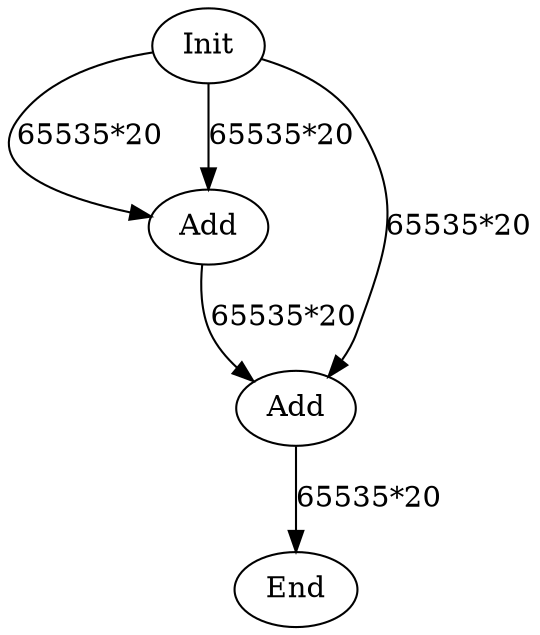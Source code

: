 digraph G {
Init[label="Init"];
Add0[label="Add"];
Add1[label="Add"];
End[label="End"];
Init -> Add0[label="65535*20"];
Init -> Add0[label="65535*20"];
Add0 -> Add1[label="65535*20"];
Init -> Add1[label="65535*20"];
Add1 -> End[label="65535*20"];
}